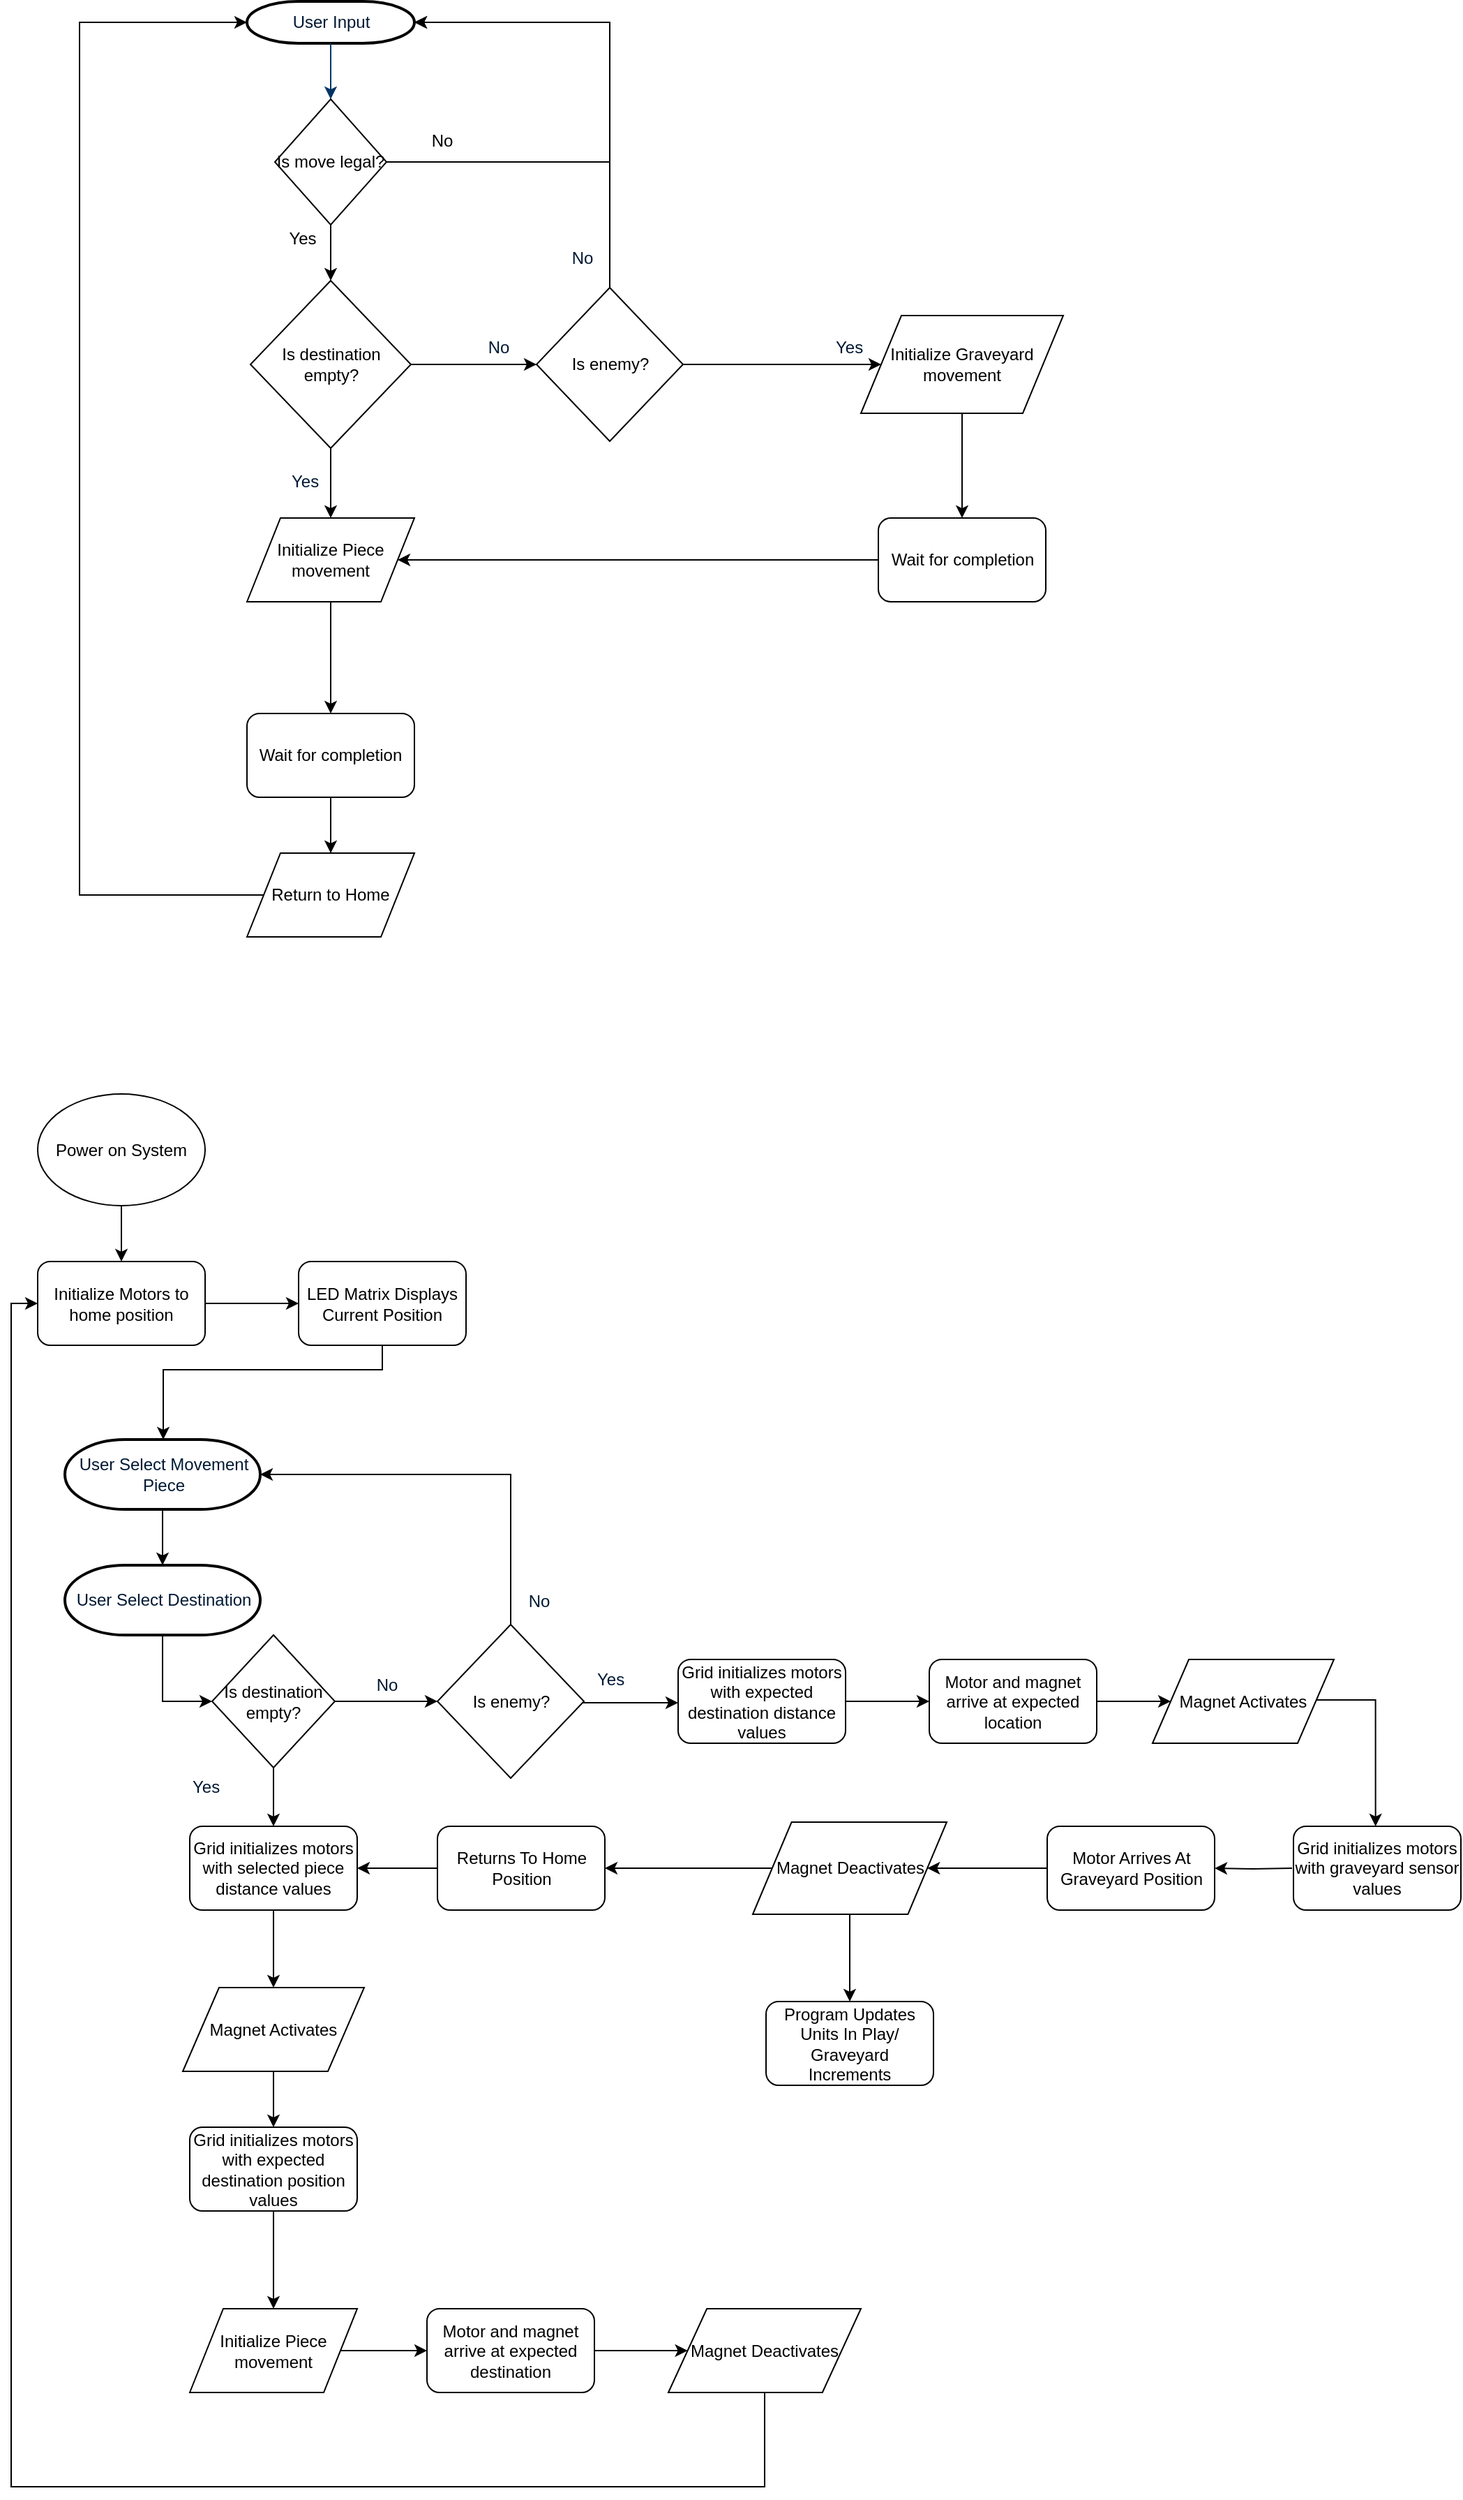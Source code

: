 <mxfile version="12.3.5" type="github" pages="1">
  <diagram id="6a731a19-8d31-9384-78a2-239565b7b9f0" name="Page-1">
    <mxGraphModel dx="1068" dy="616" grid="1" gridSize="10" guides="1" tooltips="1" connect="1" arrows="1" fold="1" page="1" pageScale="1" pageWidth="1169" pageHeight="827" background="#ffffff" math="0" shadow="0">
      <root>
        <mxCell id="0"/>
        <mxCell id="1" parent="0"/>
        <mxCell id="2" value="User Input" style="shape=mxgraph.flowchart.terminator;fillColor=#FFFFFF;strokeColor=#000000;strokeWidth=2;gradientColor=none;gradientDirection=north;fontColor=#001933;fontStyle=0;html=1;" parent="1" vertex="1">
          <mxGeometry x="260" y="60" width="120" height="30" as="geometry"/>
        </mxCell>
        <mxCell id="7" style="fontColor=#001933;fontStyle=1;strokeColor=#003366;strokeWidth=1;html=1;" parent="1" source="2" edge="1">
          <mxGeometry relative="1" as="geometry">
            <mxPoint x="320" y="130" as="targetPoint"/>
          </mxGeometry>
        </mxCell>
        <mxCell id="14" value="No" style="text;fontColor=#001933;fontStyle=0;html=1;strokeColor=none;gradientColor=none;fillColor=none;strokeWidth=2;align=center;" parent="1" vertex="1">
          <mxGeometry x="480" y="230" width="40" height="26" as="geometry"/>
        </mxCell>
        <mxCell id="47" value="Yes" style="text;fontColor=#001933;fontStyle=0;html=1;strokeColor=none;gradientColor=none;fillColor=none;strokeWidth=2;" parent="1" vertex="1">
          <mxGeometry x="680" y="294" width="40" height="26" as="geometry"/>
        </mxCell>
        <mxCell id="QSgPwjtSYCjMe1Lf1iol-77" value="" style="edgeStyle=orthogonalEdgeStyle;rounded=0;orthogonalLoop=1;jettySize=auto;html=1;entryX=1;entryY=0.5;entryDx=0;entryDy=0;entryPerimeter=0;" parent="1" source="QSgPwjtSYCjMe1Lf1iol-55" target="2" edge="1">
          <mxGeometry relative="1" as="geometry">
            <mxPoint x="450" y="80" as="targetPoint"/>
            <Array as="points">
              <mxPoint x="520" y="175"/>
              <mxPoint x="520" y="75"/>
            </Array>
          </mxGeometry>
        </mxCell>
        <mxCell id="QSgPwjtSYCjMe1Lf1iol-80" value="" style="edgeStyle=orthogonalEdgeStyle;rounded=0;orthogonalLoop=1;jettySize=auto;html=1;" parent="1" source="QSgPwjtSYCjMe1Lf1iol-55" target="QSgPwjtSYCjMe1Lf1iol-74" edge="1">
          <mxGeometry relative="1" as="geometry"/>
        </mxCell>
        <mxCell id="QSgPwjtSYCjMe1Lf1iol-55" value="Is move legal?" style="rhombus;whiteSpace=wrap;html=1;" parent="1" vertex="1">
          <mxGeometry x="280" y="130" width="80" height="90" as="geometry"/>
        </mxCell>
        <mxCell id="QSgPwjtSYCjMe1Lf1iol-57" value="No" style="text;html=1;strokeColor=none;fillColor=none;align=center;verticalAlign=middle;whiteSpace=wrap;rounded=0;" parent="1" vertex="1">
          <mxGeometry x="380" y="150" width="40" height="20" as="geometry"/>
        </mxCell>
        <mxCell id="QSgPwjtSYCjMe1Lf1iol-72" value="Yes" style="text;html=1;strokeColor=none;fillColor=none;align=center;verticalAlign=middle;whiteSpace=wrap;rounded=0;" parent="1" vertex="1">
          <mxGeometry x="280" y="220" width="40" height="20" as="geometry"/>
        </mxCell>
        <mxCell id="QSgPwjtSYCjMe1Lf1iol-83" value="" style="edgeStyle=orthogonalEdgeStyle;rounded=0;orthogonalLoop=1;jettySize=auto;html=1;" parent="1" source="QSgPwjtSYCjMe1Lf1iol-74" target="QSgPwjtSYCjMe1Lf1iol-82" edge="1">
          <mxGeometry relative="1" as="geometry"/>
        </mxCell>
        <mxCell id="QSgPwjtSYCjMe1Lf1iol-90" value="" style="edgeStyle=orthogonalEdgeStyle;rounded=0;orthogonalLoop=1;jettySize=auto;html=1;entryX=0;entryY=0.5;entryDx=0;entryDy=0;" parent="1" source="QSgPwjtSYCjMe1Lf1iol-74" target="QSgPwjtSYCjMe1Lf1iol-89" edge="1">
          <mxGeometry relative="1" as="geometry">
            <mxPoint x="457.5" y="320" as="targetPoint"/>
          </mxGeometry>
        </mxCell>
        <mxCell id="QSgPwjtSYCjMe1Lf1iol-74" value="&lt;font style=&quot;font-size: 12px&quot;&gt;Is destination empty?&lt;/font&gt;" style="rhombus;whiteSpace=wrap;html=1;" parent="1" vertex="1">
          <mxGeometry x="262.5" y="260" width="115" height="120" as="geometry"/>
        </mxCell>
        <mxCell id="QSgPwjtSYCjMe1Lf1iol-105" value="" style="edgeStyle=orthogonalEdgeStyle;rounded=0;orthogonalLoop=1;jettySize=auto;html=1;" parent="1" source="QSgPwjtSYCjMe1Lf1iol-82" target="QSgPwjtSYCjMe1Lf1iol-104" edge="1">
          <mxGeometry relative="1" as="geometry"/>
        </mxCell>
        <mxCell id="QSgPwjtSYCjMe1Lf1iol-82" value="Initialize Piece movement" style="shape=parallelogram;perimeter=parallelogramPerimeter;whiteSpace=wrap;html=1;" parent="1" vertex="1">
          <mxGeometry x="260" y="430" width="120" height="60" as="geometry"/>
        </mxCell>
        <mxCell id="QSgPwjtSYCjMe1Lf1iol-102" value="" style="edgeStyle=orthogonalEdgeStyle;rounded=0;orthogonalLoop=1;jettySize=auto;html=1;" parent="1" source="QSgPwjtSYCjMe1Lf1iol-85" target="QSgPwjtSYCjMe1Lf1iol-101" edge="1">
          <mxGeometry relative="1" as="geometry"/>
        </mxCell>
        <mxCell id="QSgPwjtSYCjMe1Lf1iol-85" value="Initialize Graveyard movement" style="shape=parallelogram;perimeter=parallelogramPerimeter;whiteSpace=wrap;html=1;" parent="1" vertex="1">
          <mxGeometry x="700" y="285" width="145" height="70" as="geometry"/>
        </mxCell>
        <mxCell id="QSgPwjtSYCjMe1Lf1iol-99" value="" style="edgeStyle=orthogonalEdgeStyle;rounded=0;orthogonalLoop=1;jettySize=auto;html=1;entryX=0;entryY=0.5;entryDx=0;entryDy=0;" parent="1" source="QSgPwjtSYCjMe1Lf1iol-89" target="QSgPwjtSYCjMe1Lf1iol-85" edge="1">
          <mxGeometry relative="1" as="geometry">
            <mxPoint x="652.5" y="320" as="targetPoint"/>
          </mxGeometry>
        </mxCell>
        <mxCell id="QSgPwjtSYCjMe1Lf1iol-89" value="Is enemy?" style="rhombus;whiteSpace=wrap;html=1;" parent="1" vertex="1">
          <mxGeometry x="467.5" y="265" width="105" height="110" as="geometry"/>
        </mxCell>
        <mxCell id="QSgPwjtSYCjMe1Lf1iol-91" value="No" style="text;fontColor=#001933;fontStyle=0;html=1;strokeColor=none;gradientColor=none;fillColor=none;strokeWidth=2;align=center;" parent="1" vertex="1">
          <mxGeometry x="420" y="294" width="40" height="26" as="geometry"/>
        </mxCell>
        <mxCell id="QSgPwjtSYCjMe1Lf1iol-97" value="" style="edgeStyle=orthogonalEdgeStyle;rounded=0;orthogonalLoop=1;jettySize=auto;html=1;exitX=0.5;exitY=0;exitDx=0;exitDy=0;" parent="1" source="QSgPwjtSYCjMe1Lf1iol-89" target="2" edge="1">
          <mxGeometry relative="1" as="geometry">
            <mxPoint x="520" y="70" as="sourcePoint"/>
            <Array as="points">
              <mxPoint x="520" y="75"/>
            </Array>
          </mxGeometry>
        </mxCell>
        <mxCell id="QSgPwjtSYCjMe1Lf1iol-98" value="Yes" style="text;fontColor=#001933;fontStyle=0;html=1;strokeColor=none;gradientColor=none;fillColor=none;strokeWidth=2;" parent="1" vertex="1">
          <mxGeometry x="290" y="390" width="40" height="26" as="geometry"/>
        </mxCell>
        <mxCell id="QSgPwjtSYCjMe1Lf1iol-103" value="" style="edgeStyle=orthogonalEdgeStyle;rounded=0;orthogonalLoop=1;jettySize=auto;html=1;entryX=1;entryY=0.5;entryDx=0;entryDy=0;" parent="1" source="QSgPwjtSYCjMe1Lf1iol-101" target="QSgPwjtSYCjMe1Lf1iol-82" edge="1">
          <mxGeometry relative="1" as="geometry">
            <mxPoint x="632.5" y="460" as="targetPoint"/>
          </mxGeometry>
        </mxCell>
        <mxCell id="QSgPwjtSYCjMe1Lf1iol-101" value="Wait for completion" style="rounded=1;whiteSpace=wrap;html=1;" parent="1" vertex="1">
          <mxGeometry x="712.5" y="430" width="120" height="60" as="geometry"/>
        </mxCell>
        <mxCell id="QSgPwjtSYCjMe1Lf1iol-107" value="" style="edgeStyle=orthogonalEdgeStyle;rounded=0;orthogonalLoop=1;jettySize=auto;html=1;entryX=0;entryY=0.5;entryDx=0;entryDy=0;entryPerimeter=0;" parent="1" source="QSgPwjtSYCjMe1Lf1iol-104" target="2" edge="1">
          <mxGeometry relative="1" as="geometry">
            <mxPoint x="140" y="70" as="targetPoint"/>
            <Array as="points">
              <mxPoint x="320" y="700"/>
              <mxPoint x="140" y="700"/>
              <mxPoint x="140" y="75"/>
            </Array>
          </mxGeometry>
        </mxCell>
        <mxCell id="tgBd9C4yMLMnoPHNYxTn-58" value="" style="edgeStyle=orthogonalEdgeStyle;rounded=0;orthogonalLoop=1;jettySize=auto;html=1;" parent="1" source="QSgPwjtSYCjMe1Lf1iol-104" target="tgBd9C4yMLMnoPHNYxTn-55" edge="1">
          <mxGeometry relative="1" as="geometry"/>
        </mxCell>
        <mxCell id="QSgPwjtSYCjMe1Lf1iol-104" value="Wait for completion" style="rounded=1;whiteSpace=wrap;html=1;" parent="1" vertex="1">
          <mxGeometry x="260" y="570" width="120" height="60" as="geometry"/>
        </mxCell>
        <mxCell id="tgBd9C4yMLMnoPHNYxTn-55" value="Return to Home" style="shape=parallelogram;perimeter=parallelogramPerimeter;whiteSpace=wrap;html=1;" parent="1" vertex="1">
          <mxGeometry x="260" y="670" width="120" height="60" as="geometry"/>
        </mxCell>
        <mxCell id="P-ZuzCnaFWWL3VUSYrtG-78" value="" style="edgeStyle=orthogonalEdgeStyle;rounded=0;orthogonalLoop=1;jettySize=auto;html=1;entryX=0;entryY=0.5;entryDx=0;entryDy=0;entryPerimeter=0;" parent="1" edge="1">
          <mxGeometry relative="1" as="geometry">
            <mxPoint x="260" y="1056" as="targetPoint"/>
            <Array as="points">
              <mxPoint x="320" y="1681"/>
              <mxPoint x="140" y="1681"/>
              <mxPoint x="140" y="1056"/>
            </Array>
          </mxGeometry>
        </mxCell>
        <mxCell id="P-ZuzCnaFWWL3VUSYrtG-86" value="" style="edgeStyle=orthogonalEdgeStyle;rounded=0;orthogonalLoop=1;jettySize=auto;html=1;" parent="1" source="P-ZuzCnaFWWL3VUSYrtG-83" target="P-ZuzCnaFWWL3VUSYrtG-84" edge="1">
          <mxGeometry relative="1" as="geometry"/>
        </mxCell>
        <mxCell id="P-ZuzCnaFWWL3VUSYrtG-83" value="Power on System" style="ellipse;whiteSpace=wrap;html=1;" parent="1" vertex="1">
          <mxGeometry x="110" y="842.5" width="120" height="80" as="geometry"/>
        </mxCell>
        <mxCell id="9WHovL0aiv1nFGVnDe4C-52" value="" style="edgeStyle=orthogonalEdgeStyle;rounded=0;orthogonalLoop=1;jettySize=auto;html=1;" edge="1" parent="1" source="P-ZuzCnaFWWL3VUSYrtG-84" target="9WHovL0aiv1nFGVnDe4C-48">
          <mxGeometry relative="1" as="geometry"/>
        </mxCell>
        <mxCell id="P-ZuzCnaFWWL3VUSYrtG-84" value="Initialize Motors to home position" style="rounded=1;whiteSpace=wrap;html=1;" parent="1" vertex="1">
          <mxGeometry x="110" y="962.5" width="120" height="60" as="geometry"/>
        </mxCell>
        <mxCell id="P-ZuzCnaFWWL3VUSYrtG-89" value="" style="edgeStyle=orthogonalEdgeStyle;rounded=0;orthogonalLoop=1;jettySize=auto;html=1;" parent="1" source="P-ZuzCnaFWWL3VUSYrtG-85" target="P-ZuzCnaFWWL3VUSYrtG-88" edge="1">
          <mxGeometry relative="1" as="geometry"/>
        </mxCell>
        <mxCell id="P-ZuzCnaFWWL3VUSYrtG-85" value="User Select Movement &lt;br&gt;Piece" style="shape=mxgraph.flowchart.terminator;fillColor=#FFFFFF;strokeColor=#000000;strokeWidth=2;gradientColor=none;gradientDirection=north;fontColor=#001933;fontStyle=0;html=1;" parent="1" vertex="1">
          <mxGeometry x="129.5" y="1090" width="140" height="50" as="geometry"/>
        </mxCell>
        <mxCell id="P-ZuzCnaFWWL3VUSYrtG-142" value="" style="edgeStyle=orthogonalEdgeStyle;rounded=0;orthogonalLoop=1;jettySize=auto;html=1;entryX=0;entryY=0.5;entryDx=0;entryDy=0;" parent="1" source="P-ZuzCnaFWWL3VUSYrtG-88" target="P-ZuzCnaFWWL3VUSYrtG-90" edge="1">
          <mxGeometry relative="1" as="geometry">
            <mxPoint x="199.5" y="1310" as="targetPoint"/>
          </mxGeometry>
        </mxCell>
        <mxCell id="P-ZuzCnaFWWL3VUSYrtG-88" value="User Select Destination" style="shape=mxgraph.flowchart.terminator;fillColor=#FFFFFF;strokeColor=#000000;strokeWidth=2;gradientColor=none;gradientDirection=north;fontColor=#001933;fontStyle=0;html=1;" parent="1" vertex="1">
          <mxGeometry x="129.5" y="1180" width="140" height="50" as="geometry"/>
        </mxCell>
        <mxCell id="P-ZuzCnaFWWL3VUSYrtG-94" value="" style="edgeStyle=orthogonalEdgeStyle;rounded=0;orthogonalLoop=1;jettySize=auto;html=1;entryX=0;entryY=0.5;entryDx=0;entryDy=0;entryPerimeter=0;" parent="1" source="P-ZuzCnaFWWL3VUSYrtG-90" target="P-ZuzCnaFWWL3VUSYrtG-92" edge="1">
          <mxGeometry relative="1" as="geometry">
            <mxPoint x="427" y="1277.5" as="targetPoint"/>
          </mxGeometry>
        </mxCell>
        <mxCell id="P-ZuzCnaFWWL3VUSYrtG-106" value="" style="edgeStyle=orthogonalEdgeStyle;rounded=0;orthogonalLoop=1;jettySize=auto;html=1;" parent="1" source="P-ZuzCnaFWWL3VUSYrtG-90" target="P-ZuzCnaFWWL3VUSYrtG-105" edge="1">
          <mxGeometry relative="1" as="geometry"/>
        </mxCell>
        <mxCell id="P-ZuzCnaFWWL3VUSYrtG-90" value="&lt;font style=&quot;font-size: 12px&quot;&gt;Is destination empty?&lt;/font&gt;" style="rhombus;whiteSpace=wrap;html=1;" parent="1" vertex="1">
          <mxGeometry x="235" y="1230" width="88" height="95" as="geometry"/>
        </mxCell>
        <mxCell id="P-ZuzCnaFWWL3VUSYrtG-98" value="" style="edgeStyle=orthogonalEdgeStyle;rounded=0;orthogonalLoop=1;jettySize=auto;html=1;" parent="1" source="P-ZuzCnaFWWL3VUSYrtG-92" target="P-ZuzCnaFWWL3VUSYrtG-96" edge="1">
          <mxGeometry relative="1" as="geometry">
            <Array as="points">
              <mxPoint x="539" y="1278.5"/>
              <mxPoint x="539" y="1278.5"/>
            </Array>
          </mxGeometry>
        </mxCell>
        <mxCell id="9WHovL0aiv1nFGVnDe4C-59" value="" style="edgeStyle=orthogonalEdgeStyle;rounded=0;orthogonalLoop=1;jettySize=auto;html=1;entryX=1;entryY=0.5;entryDx=0;entryDy=0;entryPerimeter=0;" edge="1" parent="1" source="P-ZuzCnaFWWL3VUSYrtG-92" target="P-ZuzCnaFWWL3VUSYrtG-85">
          <mxGeometry relative="1" as="geometry">
            <mxPoint x="449" y="1142.5" as="targetPoint"/>
            <Array as="points">
              <mxPoint x="449" y="1115"/>
            </Array>
          </mxGeometry>
        </mxCell>
        <mxCell id="P-ZuzCnaFWWL3VUSYrtG-92" value="Is enemy?" style="rhombus;whiteSpace=wrap;html=1;" parent="1" vertex="1">
          <mxGeometry x="396.5" y="1222.5" width="105" height="110" as="geometry"/>
        </mxCell>
        <mxCell id="P-ZuzCnaFWWL3VUSYrtG-93" value="No" style="text;fontColor=#001933;fontStyle=0;html=1;strokeColor=none;gradientColor=none;fillColor=none;strokeWidth=2;align=center;" parent="1" vertex="1">
          <mxGeometry x="340" y="1251.5" width="40" height="26" as="geometry"/>
        </mxCell>
        <mxCell id="P-ZuzCnaFWWL3VUSYrtG-120" value="" style="edgeStyle=orthogonalEdgeStyle;rounded=0;orthogonalLoop=1;jettySize=auto;html=1;" parent="1" source="P-ZuzCnaFWWL3VUSYrtG-96" target="P-ZuzCnaFWWL3VUSYrtG-119" edge="1">
          <mxGeometry relative="1" as="geometry"/>
        </mxCell>
        <mxCell id="P-ZuzCnaFWWL3VUSYrtG-96" value="Grid initializes motors with expected destination distance&lt;br&gt;values" style="rounded=1;whiteSpace=wrap;html=1;" parent="1" vertex="1">
          <mxGeometry x="569" y="1247.5" width="120" height="60" as="geometry"/>
        </mxCell>
        <mxCell id="P-ZuzCnaFWWL3VUSYrtG-115" value="" style="edgeStyle=orthogonalEdgeStyle;rounded=0;orthogonalLoop=1;jettySize=auto;html=1;" parent="1" source="P-ZuzCnaFWWL3VUSYrtG-100" target="P-ZuzCnaFWWL3VUSYrtG-111" edge="1">
          <mxGeometry relative="1" as="geometry"/>
        </mxCell>
        <mxCell id="P-ZuzCnaFWWL3VUSYrtG-100" value="Initialize Piece movement" style="shape=parallelogram;perimeter=parallelogramPerimeter;whiteSpace=wrap;html=1;" parent="1" vertex="1">
          <mxGeometry x="219" y="1712.5" width="120" height="60" as="geometry"/>
        </mxCell>
        <mxCell id="P-ZuzCnaFWWL3VUSYrtG-101" value="Yes" style="text;fontColor=#001933;fontStyle=0;html=1;strokeColor=none;gradientColor=none;fillColor=none;strokeWidth=2;" parent="1" vertex="1">
          <mxGeometry x="219" y="1325" width="40" height="26" as="geometry"/>
        </mxCell>
        <mxCell id="P-ZuzCnaFWWL3VUSYrtG-110" value="" style="edgeStyle=orthogonalEdgeStyle;rounded=0;orthogonalLoop=1;jettySize=auto;html=1;" parent="1" source="P-ZuzCnaFWWL3VUSYrtG-103" target="P-ZuzCnaFWWL3VUSYrtG-100" edge="1">
          <mxGeometry relative="1" as="geometry"/>
        </mxCell>
        <mxCell id="P-ZuzCnaFWWL3VUSYrtG-103" value="Grid initializes motors with expected destination position&lt;br&gt;values" style="rounded=1;whiteSpace=wrap;html=1;" parent="1" vertex="1">
          <mxGeometry x="219" y="1582.5" width="120" height="60" as="geometry"/>
        </mxCell>
        <mxCell id="P-ZuzCnaFWWL3VUSYrtG-108" value="" style="edgeStyle=orthogonalEdgeStyle;rounded=0;orthogonalLoop=1;jettySize=auto;html=1;" parent="1" source="P-ZuzCnaFWWL3VUSYrtG-105" target="P-ZuzCnaFWWL3VUSYrtG-107" edge="1">
          <mxGeometry relative="1" as="geometry"/>
        </mxCell>
        <mxCell id="P-ZuzCnaFWWL3VUSYrtG-105" value="Grid initializes motors with selected piece distance values" style="rounded=1;whiteSpace=wrap;html=1;" parent="1" vertex="1">
          <mxGeometry x="219" y="1367" width="120" height="60" as="geometry"/>
        </mxCell>
        <mxCell id="P-ZuzCnaFWWL3VUSYrtG-109" value="" style="edgeStyle=orthogonalEdgeStyle;rounded=0;orthogonalLoop=1;jettySize=auto;html=1;" parent="1" source="P-ZuzCnaFWWL3VUSYrtG-107" target="P-ZuzCnaFWWL3VUSYrtG-103" edge="1">
          <mxGeometry relative="1" as="geometry"/>
        </mxCell>
        <mxCell id="P-ZuzCnaFWWL3VUSYrtG-107" value="Magnet Activates" style="shape=parallelogram;perimeter=parallelogramPerimeter;whiteSpace=wrap;html=1;" parent="1" vertex="1">
          <mxGeometry x="214" y="1482.5" width="130" height="60" as="geometry"/>
        </mxCell>
        <mxCell id="P-ZuzCnaFWWL3VUSYrtG-117" value="" style="edgeStyle=orthogonalEdgeStyle;rounded=0;orthogonalLoop=1;jettySize=auto;html=1;" parent="1" source="P-ZuzCnaFWWL3VUSYrtG-111" target="P-ZuzCnaFWWL3VUSYrtG-116" edge="1">
          <mxGeometry relative="1" as="geometry"/>
        </mxCell>
        <mxCell id="P-ZuzCnaFWWL3VUSYrtG-111" value="Motor and magnet arrive at expected destination" style="rounded=1;whiteSpace=wrap;html=1;" parent="1" vertex="1">
          <mxGeometry x="389" y="1712.5" width="120" height="60" as="geometry"/>
        </mxCell>
        <mxCell id="P-ZuzCnaFWWL3VUSYrtG-136" value="" style="edgeStyle=orthogonalEdgeStyle;rounded=0;orthogonalLoop=1;jettySize=auto;html=1;entryX=0;entryY=0.5;entryDx=0;entryDy=0;" parent="1" source="P-ZuzCnaFWWL3VUSYrtG-116" target="P-ZuzCnaFWWL3VUSYrtG-84" edge="1">
          <mxGeometry relative="1" as="geometry">
            <mxPoint x="890" y="1743" as="targetPoint"/>
            <Array as="points">
              <mxPoint x="631" y="1840"/>
              <mxPoint x="91" y="1840"/>
              <mxPoint x="91" y="992"/>
            </Array>
          </mxGeometry>
        </mxCell>
        <mxCell id="P-ZuzCnaFWWL3VUSYrtG-116" value="Magnet Deactivates" style="shape=parallelogram;perimeter=parallelogramPerimeter;whiteSpace=wrap;html=1;" parent="1" vertex="1">
          <mxGeometry x="562" y="1712.5" width="138" height="60" as="geometry"/>
        </mxCell>
        <mxCell id="P-ZuzCnaFWWL3VUSYrtG-122" value="" style="edgeStyle=orthogonalEdgeStyle;rounded=0;orthogonalLoop=1;jettySize=auto;html=1;" parent="1" source="P-ZuzCnaFWWL3VUSYrtG-119" target="P-ZuzCnaFWWL3VUSYrtG-121" edge="1">
          <mxGeometry relative="1" as="geometry"/>
        </mxCell>
        <mxCell id="P-ZuzCnaFWWL3VUSYrtG-119" value="Motor and magnet arrive at expected location" style="rounded=1;whiteSpace=wrap;html=1;" parent="1" vertex="1">
          <mxGeometry x="749" y="1247.5" width="120" height="60" as="geometry"/>
        </mxCell>
        <mxCell id="P-ZuzCnaFWWL3VUSYrtG-124" value="" style="edgeStyle=orthogonalEdgeStyle;rounded=0;orthogonalLoop=1;jettySize=auto;html=1;" parent="1" source="P-ZuzCnaFWWL3VUSYrtG-121" edge="1">
          <mxGeometry relative="1" as="geometry">
            <mxPoint x="1068.833" y="1367" as="targetPoint"/>
            <Array as="points">
              <mxPoint x="1069" y="1276.5"/>
            </Array>
          </mxGeometry>
        </mxCell>
        <mxCell id="P-ZuzCnaFWWL3VUSYrtG-121" value="Magnet Activates" style="shape=parallelogram;perimeter=parallelogramPerimeter;whiteSpace=wrap;html=1;" parent="1" vertex="1">
          <mxGeometry x="909" y="1247.5" width="130" height="60" as="geometry"/>
        </mxCell>
        <mxCell id="P-ZuzCnaFWWL3VUSYrtG-129" value="" style="edgeStyle=orthogonalEdgeStyle;rounded=0;orthogonalLoop=1;jettySize=auto;html=1;" parent="1" target="P-ZuzCnaFWWL3VUSYrtG-125" edge="1">
          <mxGeometry relative="1" as="geometry">
            <mxPoint x="1009" y="1397" as="sourcePoint"/>
          </mxGeometry>
        </mxCell>
        <mxCell id="P-ZuzCnaFWWL3VUSYrtG-123" value="Grid initializes motors with graveyard sensor values" style="rounded=1;whiteSpace=wrap;html=1;" parent="1" vertex="1">
          <mxGeometry x="1010" y="1367" width="120" height="60" as="geometry"/>
        </mxCell>
        <mxCell id="P-ZuzCnaFWWL3VUSYrtG-130" value="" style="edgeStyle=orthogonalEdgeStyle;rounded=0;orthogonalLoop=1;jettySize=auto;html=1;" parent="1" source="P-ZuzCnaFWWL3VUSYrtG-125" target="P-ZuzCnaFWWL3VUSYrtG-126" edge="1">
          <mxGeometry relative="1" as="geometry"/>
        </mxCell>
        <mxCell id="P-ZuzCnaFWWL3VUSYrtG-125" value="Motor Arrives At Graveyard Position" style="rounded=1;whiteSpace=wrap;html=1;" parent="1" vertex="1">
          <mxGeometry x="833.5" y="1367" width="120" height="60" as="geometry"/>
        </mxCell>
        <mxCell id="P-ZuzCnaFWWL3VUSYrtG-134" value="" style="edgeStyle=orthogonalEdgeStyle;rounded=0;orthogonalLoop=1;jettySize=auto;html=1;" parent="1" source="P-ZuzCnaFWWL3VUSYrtG-126" target="P-ZuzCnaFWWL3VUSYrtG-133" edge="1">
          <mxGeometry relative="1" as="geometry"/>
        </mxCell>
        <mxCell id="P-ZuzCnaFWWL3VUSYrtG-138" value="" style="edgeStyle=orthogonalEdgeStyle;rounded=0;orthogonalLoop=1;jettySize=auto;html=1;" parent="1" source="P-ZuzCnaFWWL3VUSYrtG-126" target="P-ZuzCnaFWWL3VUSYrtG-137" edge="1">
          <mxGeometry relative="1" as="geometry"/>
        </mxCell>
        <mxCell id="P-ZuzCnaFWWL3VUSYrtG-126" value="Magnet Deactivates" style="shape=parallelogram;perimeter=parallelogramPerimeter;whiteSpace=wrap;html=1;" parent="1" vertex="1">
          <mxGeometry x="622.5" y="1364" width="139" height="66" as="geometry"/>
        </mxCell>
        <mxCell id="P-ZuzCnaFWWL3VUSYrtG-133" value="Program Updates&lt;br&gt;Units In Play/ Graveyard Increments" style="rounded=1;whiteSpace=wrap;html=1;" parent="1" vertex="1">
          <mxGeometry x="632" y="1492.5" width="120" height="60" as="geometry"/>
        </mxCell>
        <mxCell id="P-ZuzCnaFWWL3VUSYrtG-139" value="" style="edgeStyle=orthogonalEdgeStyle;rounded=0;orthogonalLoop=1;jettySize=auto;html=1;entryX=1;entryY=0.5;entryDx=0;entryDy=0;" parent="1" source="P-ZuzCnaFWWL3VUSYrtG-137" target="P-ZuzCnaFWWL3VUSYrtG-105" edge="1">
          <mxGeometry relative="1" as="geometry">
            <mxPoint x="369" y="1397" as="targetPoint"/>
          </mxGeometry>
        </mxCell>
        <mxCell id="P-ZuzCnaFWWL3VUSYrtG-137" value="Returns To Home Position" style="rounded=1;whiteSpace=wrap;html=1;" parent="1" vertex="1">
          <mxGeometry x="396.5" y="1367" width="120" height="60" as="geometry"/>
        </mxCell>
        <mxCell id="9WHovL0aiv1nFGVnDe4C-54" value="" style="edgeStyle=orthogonalEdgeStyle;rounded=0;orthogonalLoop=1;jettySize=auto;html=1;" edge="1" parent="1" source="9WHovL0aiv1nFGVnDe4C-48" target="P-ZuzCnaFWWL3VUSYrtG-85">
          <mxGeometry relative="1" as="geometry">
            <mxPoint x="357" y="1102.5" as="targetPoint"/>
            <Array as="points">
              <mxPoint x="357" y="1040"/>
              <mxPoint x="200" y="1040"/>
            </Array>
          </mxGeometry>
        </mxCell>
        <mxCell id="9WHovL0aiv1nFGVnDe4C-48" value="LED Matrix Displays Current Position" style="rounded=1;whiteSpace=wrap;html=1;" vertex="1" parent="1">
          <mxGeometry x="297" y="962.5" width="120" height="60" as="geometry"/>
        </mxCell>
        <mxCell id="9WHovL0aiv1nFGVnDe4C-57" value="Yes" style="text;fontColor=#001933;fontStyle=0;html=1;strokeColor=none;gradientColor=none;fillColor=none;strokeWidth=2;" vertex="1" parent="1">
          <mxGeometry x="509" y="1247.5" width="40" height="26" as="geometry"/>
        </mxCell>
        <mxCell id="9WHovL0aiv1nFGVnDe4C-60" value="No" style="text;fontColor=#001933;fontStyle=0;html=1;strokeColor=none;gradientColor=none;fillColor=none;strokeWidth=2;align=center;" vertex="1" parent="1">
          <mxGeometry x="449" y="1192" width="40" height="26" as="geometry"/>
        </mxCell>
      </root>
    </mxGraphModel>
  </diagram>
</mxfile>
